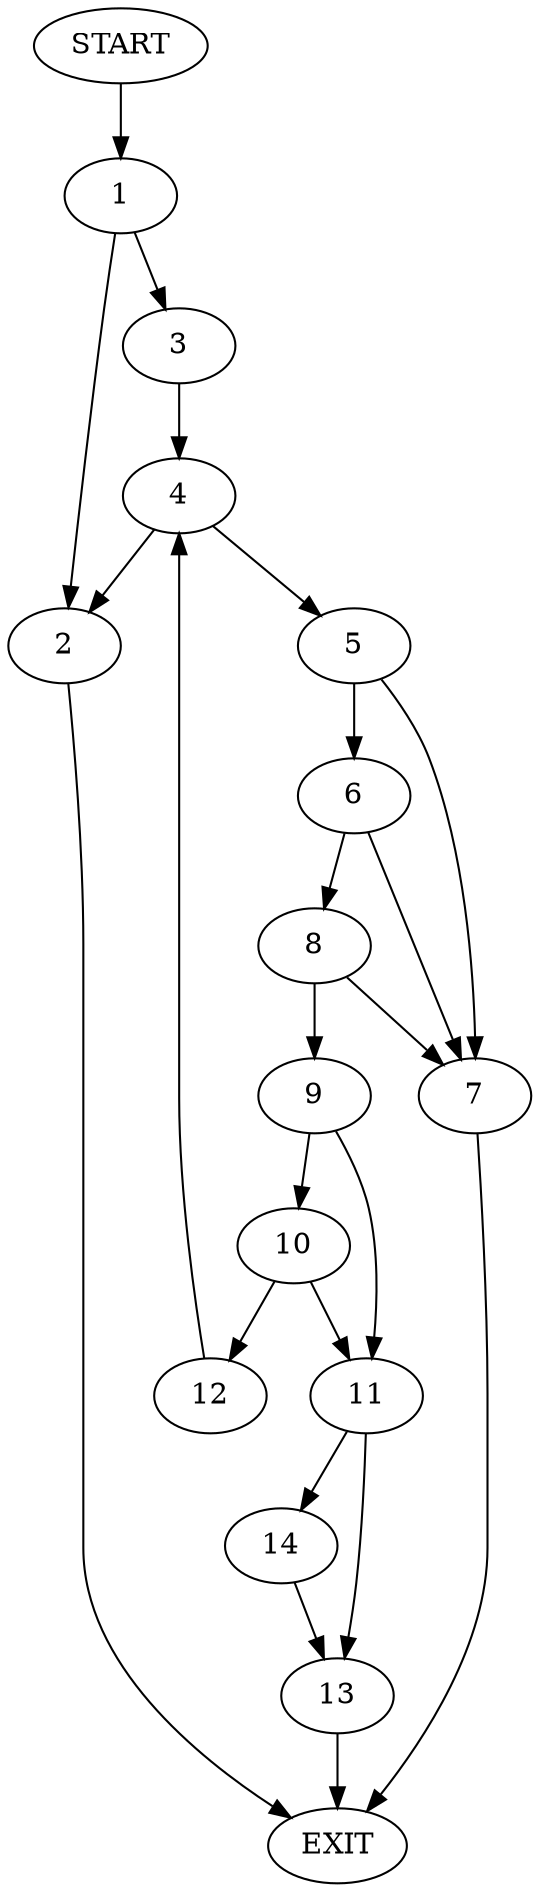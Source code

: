 digraph {
0 [label="START"]
15 [label="EXIT"]
0 -> 1
1 -> 2
1 -> 3
3 -> 4
2 -> 15
4 -> 2
4 -> 5
5 -> 6
5 -> 7
6 -> 7
6 -> 8
7 -> 15
8 -> 7
8 -> 9
9 -> 10
9 -> 11
10 -> 12
10 -> 11
11 -> 13
11 -> 14
12 -> 4
14 -> 13
13 -> 15
}
